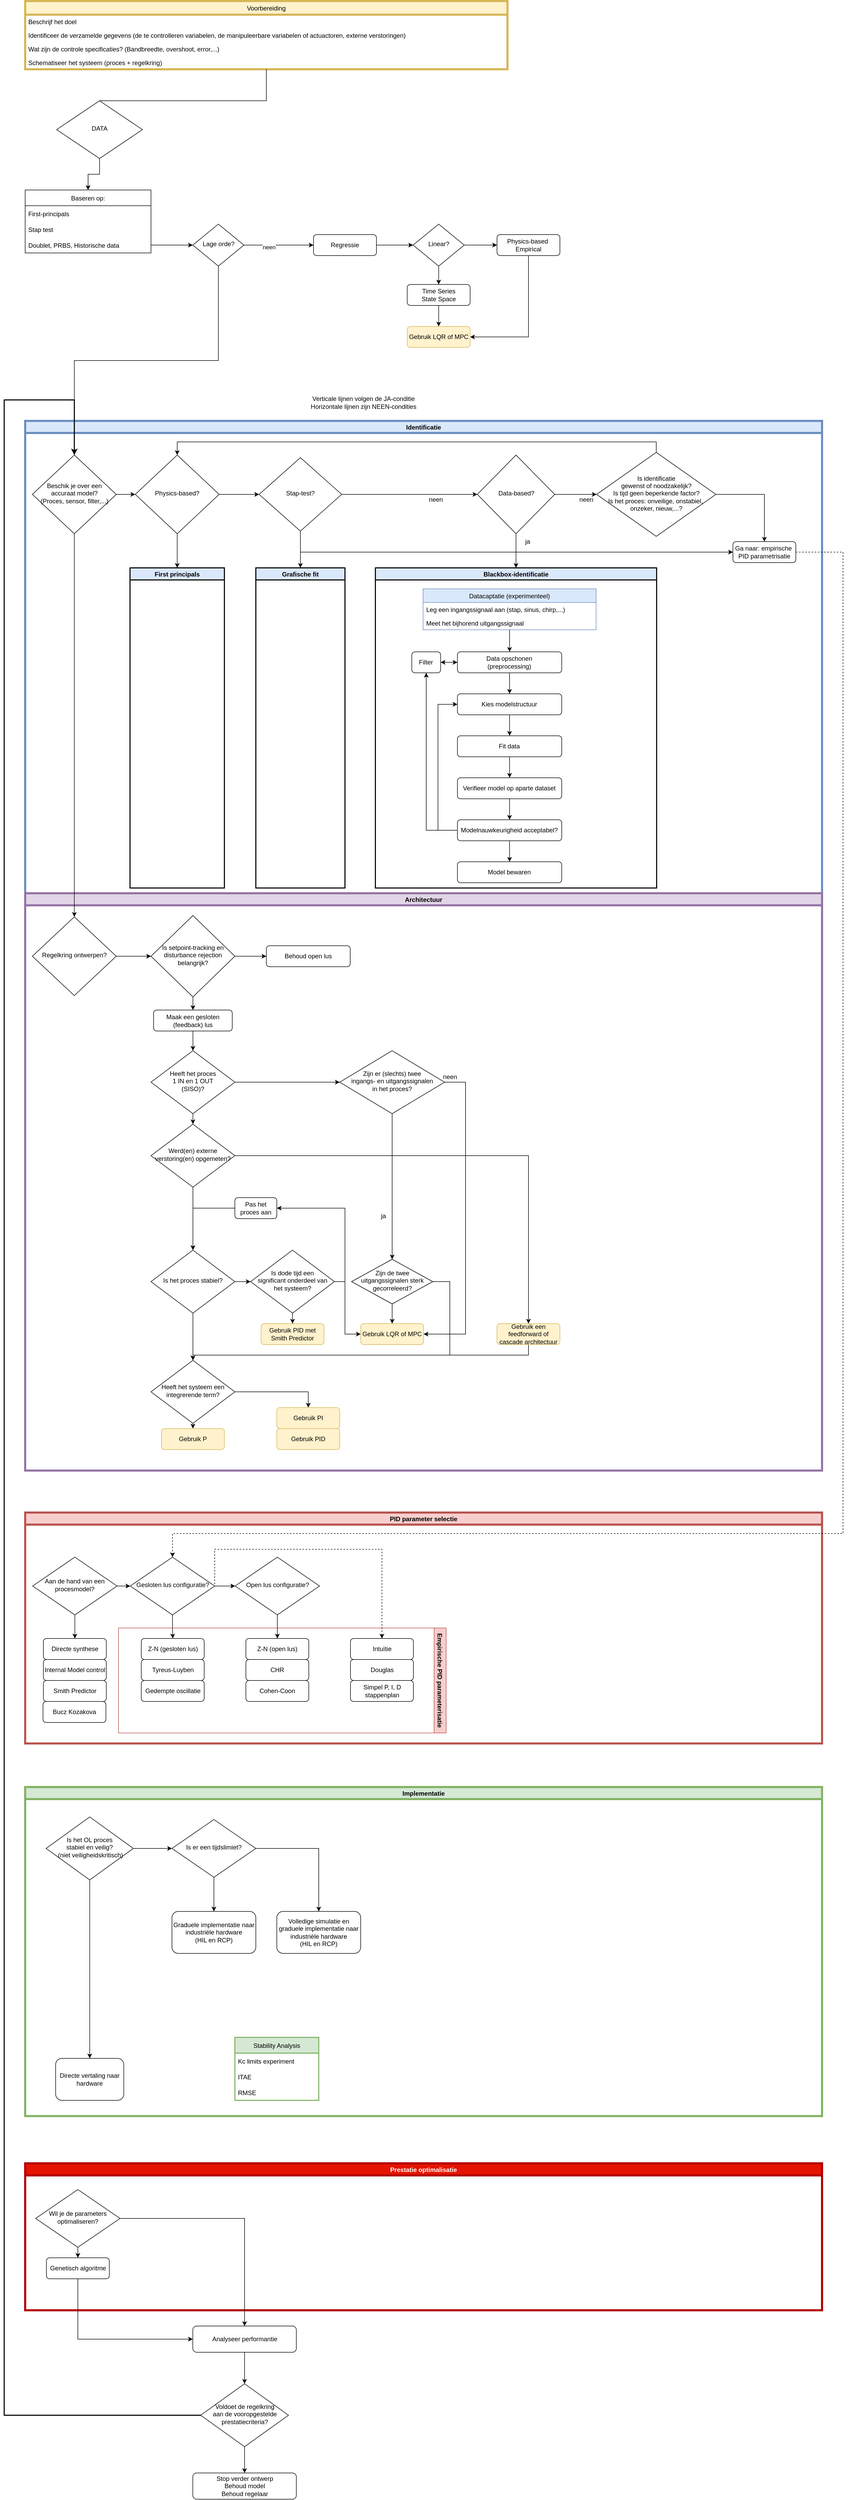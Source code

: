 <mxfile version="15.9.4" type="device"><diagram id="C5RBs43oDa-KdzZeNtuy" name="Page-1"><mxGraphModel dx="2188" dy="2341" grid="1" gridSize="10" guides="1" tooltips="1" connect="1" arrows="1" fold="1" page="1" pageScale="1" pageWidth="827" pageHeight="1169" math="0" shadow="0"><root><mxCell id="WIyWlLk6GJQsqaUBKTNV-0"/><mxCell id="WIyWlLk6GJQsqaUBKTNV-1" parent="WIyWlLk6GJQsqaUBKTNV-0"/><mxCell id="yo3MKitl2u99j28kJW2i-23" value="Identificatie" style="swimlane;sketch=0;shadow=0;fillColor=#dae8fc;strokeColor=#6c8ebf;swimlaneFillColor=none;glass=0;strokeWidth=4;startSize=23;" parent="WIyWlLk6GJQsqaUBKTNV-1" vertex="1"><mxGeometry x="80" y="320" width="1520" height="920" as="geometry"/></mxCell><mxCell id="CnQPpYF8Pi0iS9HVjsB8-258" style="edgeStyle=orthogonalEdgeStyle;rounded=0;orthogonalLoop=1;jettySize=auto;html=0;entryX=0;entryY=0.5;entryDx=0;entryDy=0;strokeColor=#000000;exitX=1;exitY=0.5;exitDx=0;exitDy=0;" parent="yo3MKitl2u99j28kJW2i-23" source="DcH6v6U6giTYFfuMwezo-30" target="CnQPpYF8Pi0iS9HVjsB8-237" edge="1"><mxGeometry relative="1" as="geometry"><mxPoint x="626.25" y="140" as="sourcePoint"/></mxGeometry></mxCell><mxCell id="CnQPpYF8Pi0iS9HVjsB8-235" value="Ga naar: empirische&amp;nbsp; PID parametrisatie" style="rounded=1;whiteSpace=wrap;html=1;fontSize=12;glass=0;strokeWidth=1;shadow=0;" parent="yo3MKitl2u99j28kJW2i-23" vertex="1"><mxGeometry x="1350" y="230" width="120" height="40" as="geometry"/></mxCell><mxCell id="DcH6v6U6giTYFfuMwezo-59" style="edgeStyle=orthogonalEdgeStyle;rounded=0;orthogonalLoop=1;jettySize=auto;html=1;exitX=1;exitY=0.5;exitDx=0;exitDy=0;entryX=0;entryY=0.5;entryDx=0;entryDy=0;" edge="1" parent="yo3MKitl2u99j28kJW2i-23" source="CnQPpYF8Pi0iS9HVjsB8-237" target="DcH6v6U6giTYFfuMwezo-58"><mxGeometry relative="1" as="geometry"/></mxCell><mxCell id="CnQPpYF8Pi0iS9HVjsB8-237" value="Data-based?" style="rhombus;whiteSpace=wrap;html=1;shadow=0;fontFamily=Helvetica;fontSize=12;align=center;strokeWidth=1;spacing=6;spacingTop=-4;" parent="yo3MKitl2u99j28kJW2i-23" vertex="1"><mxGeometry x="862.5" y="65" width="147.5" height="150" as="geometry"/></mxCell><mxCell id="CnQPpYF8Pi0iS9HVjsB8-259" style="edgeStyle=orthogonalEdgeStyle;rounded=0;orthogonalLoop=1;jettySize=auto;html=0;exitX=0.5;exitY=1;exitDx=0;exitDy=0;entryX=0.5;entryY=0;entryDx=0;entryDy=0;strokeColor=#000000;" parent="yo3MKitl2u99j28kJW2i-23" source="CnQPpYF8Pi0iS9HVjsB8-237" target="Wxh15aK3JOr01n4m2qxN-113" edge="1"><mxGeometry relative="1" as="geometry"><mxPoint x="896.25" y="240" as="targetPoint"/></mxGeometry></mxCell><mxCell id="DcH6v6U6giTYFfuMwezo-63" value="" style="edgeStyle=orthogonalEdgeStyle;rounded=0;orthogonalLoop=1;jettySize=auto;html=1;" edge="1" parent="yo3MKitl2u99j28kJW2i-23" source="CnQPpYF8Pi0iS9HVjsB8-214" target="DcH6v6U6giTYFfuMwezo-55"><mxGeometry relative="1" as="geometry"/></mxCell><mxCell id="CnQPpYF8Pi0iS9HVjsB8-214" value="Beschik je over een accuraat model? &lt;br&gt;(Proces, sensor, filter,...)" style="rhombus;whiteSpace=wrap;html=1;shadow=0;fontFamily=Helvetica;fontSize=12;align=center;strokeWidth=1;spacing=6;spacingTop=-4;" parent="yo3MKitl2u99j28kJW2i-23" vertex="1"><mxGeometry x="13.75" y="65" width="160" height="150" as="geometry"/></mxCell><mxCell id="Wxh15aK3JOr01n4m2qxN-113" value="Blackbox-identificatie" style="swimlane;strokeWidth=2;fillColor=#dae8fc;" parent="yo3MKitl2u99j28kJW2i-23" vertex="1"><mxGeometry x="668.03" y="280" width="536.44" height="610" as="geometry"/></mxCell><mxCell id="Wxh15aK3JOr01n4m2qxN-126" value="" style="edgeStyle=orthogonalEdgeStyle;rounded=0;orthogonalLoop=1;jettySize=auto;html=1;endArrow=classic;endFill=1;strokeWidth=1;" parent="Wxh15aK3JOr01n4m2qxN-113" source="Wxh15aK3JOr01n4m2qxN-115" target="Wxh15aK3JOr01n4m2qxN-116" edge="1"><mxGeometry relative="1" as="geometry"/></mxCell><mxCell id="Wxh15aK3JOr01n4m2qxN-115" value="Data opschonen&lt;br&gt;(preprocessing)" style="rounded=1;whiteSpace=wrap;html=1;strokeColor=#000000;strokeWidth=1;" parent="Wxh15aK3JOr01n4m2qxN-113" vertex="1"><mxGeometry x="156.44" y="160" width="199" height="40" as="geometry"/></mxCell><mxCell id="Wxh15aK3JOr01n4m2qxN-125" value="" style="edgeStyle=orthogonalEdgeStyle;rounded=0;orthogonalLoop=1;jettySize=auto;html=1;endArrow=classic;endFill=1;strokeWidth=1;" parent="Wxh15aK3JOr01n4m2qxN-113" source="Wxh15aK3JOr01n4m2qxN-116" target="Wxh15aK3JOr01n4m2qxN-118" edge="1"><mxGeometry relative="1" as="geometry"/></mxCell><mxCell id="Wxh15aK3JOr01n4m2qxN-116" value="Kies modelstructuur" style="rounded=1;whiteSpace=wrap;html=1;strokeColor=#000000;strokeWidth=1;" parent="Wxh15aK3JOr01n4m2qxN-113" vertex="1"><mxGeometry x="156.44" y="240" width="199" height="40" as="geometry"/></mxCell><mxCell id="Wxh15aK3JOr01n4m2qxN-124" value="" style="edgeStyle=orthogonalEdgeStyle;rounded=0;orthogonalLoop=1;jettySize=auto;html=1;endArrow=classic;endFill=1;strokeWidth=1;" parent="Wxh15aK3JOr01n4m2qxN-113" source="Wxh15aK3JOr01n4m2qxN-118" target="Wxh15aK3JOr01n4m2qxN-119" edge="1"><mxGeometry relative="1" as="geometry"/></mxCell><mxCell id="Wxh15aK3JOr01n4m2qxN-118" value="Fit data" style="rounded=1;whiteSpace=wrap;html=1;strokeColor=#000000;strokeWidth=1;" parent="Wxh15aK3JOr01n4m2qxN-113" vertex="1"><mxGeometry x="156.44" y="320" width="199" height="40" as="geometry"/></mxCell><mxCell id="Wxh15aK3JOr01n4m2qxN-123" value="" style="edgeStyle=orthogonalEdgeStyle;rounded=0;orthogonalLoop=1;jettySize=auto;html=1;endArrow=classic;endFill=1;strokeWidth=1;" parent="Wxh15aK3JOr01n4m2qxN-113" source="Wxh15aK3JOr01n4m2qxN-119" target="Wxh15aK3JOr01n4m2qxN-120" edge="1"><mxGeometry relative="1" as="geometry"/></mxCell><mxCell id="Wxh15aK3JOr01n4m2qxN-119" value="Verifieer model op aparte dataset" style="rounded=1;whiteSpace=wrap;html=1;strokeColor=#000000;strokeWidth=1;" parent="Wxh15aK3JOr01n4m2qxN-113" vertex="1"><mxGeometry x="156.44" y="400" width="199" height="40" as="geometry"/></mxCell><mxCell id="Wxh15aK3JOr01n4m2qxN-122" value="" style="edgeStyle=orthogonalEdgeStyle;rounded=0;orthogonalLoop=1;jettySize=auto;html=1;endArrow=classic;endFill=1;strokeWidth=1;" parent="Wxh15aK3JOr01n4m2qxN-113" source="Wxh15aK3JOr01n4m2qxN-120" target="Wxh15aK3JOr01n4m2qxN-121" edge="1"><mxGeometry relative="1" as="geometry"/></mxCell><mxCell id="Wxh15aK3JOr01n4m2qxN-128" style="edgeStyle=orthogonalEdgeStyle;rounded=0;orthogonalLoop=1;jettySize=auto;html=1;entryX=0;entryY=0.5;entryDx=0;entryDy=0;endArrow=classic;endFill=1;strokeWidth=1;" parent="Wxh15aK3JOr01n4m2qxN-113" source="Wxh15aK3JOr01n4m2qxN-120" target="Wxh15aK3JOr01n4m2qxN-116" edge="1"><mxGeometry relative="1" as="geometry"><Array as="points"><mxPoint x="119.44" y="500"/><mxPoint x="119.44" y="260"/></Array></mxGeometry></mxCell><mxCell id="Wxh15aK3JOr01n4m2qxN-131" style="edgeStyle=orthogonalEdgeStyle;rounded=0;orthogonalLoop=1;jettySize=auto;html=1;startArrow=none;startFill=0;endArrow=classic;endFill=1;strokeWidth=1;" parent="Wxh15aK3JOr01n4m2qxN-113" source="Wxh15aK3JOr01n4m2qxN-120" target="Wxh15aK3JOr01n4m2qxN-129" edge="1"><mxGeometry relative="1" as="geometry"/></mxCell><mxCell id="Wxh15aK3JOr01n4m2qxN-120" value="Modelnauwkeurigheid acceptabel?" style="rounded=1;whiteSpace=wrap;html=1;strokeColor=#000000;strokeWidth=1;" parent="Wxh15aK3JOr01n4m2qxN-113" vertex="1"><mxGeometry x="156.44" y="480" width="199" height="40" as="geometry"/></mxCell><mxCell id="Wxh15aK3JOr01n4m2qxN-121" value="Model bewaren" style="rounded=1;whiteSpace=wrap;html=1;strokeColor=#000000;strokeWidth=1;" parent="Wxh15aK3JOr01n4m2qxN-113" vertex="1"><mxGeometry x="156.44" y="560" width="199" height="40" as="geometry"/></mxCell><mxCell id="Wxh15aK3JOr01n4m2qxN-130" value="" style="edgeStyle=orthogonalEdgeStyle;rounded=0;orthogonalLoop=1;jettySize=auto;html=1;endArrow=classic;endFill=1;strokeWidth=1;startArrow=classic;startFill=1;" parent="Wxh15aK3JOr01n4m2qxN-113" source="Wxh15aK3JOr01n4m2qxN-129" target="Wxh15aK3JOr01n4m2qxN-115" edge="1"><mxGeometry relative="1" as="geometry"/></mxCell><mxCell id="Wxh15aK3JOr01n4m2qxN-129" value="Filter" style="rounded=1;whiteSpace=wrap;html=1;strokeColor=#000000;strokeWidth=1;" parent="Wxh15aK3JOr01n4m2qxN-113" vertex="1"><mxGeometry x="69.44" y="160" width="55" height="40" as="geometry"/></mxCell><mxCell id="hJyxi_rm5Xrw7frOsB-j-6" value="" style="edgeStyle=orthogonalEdgeStyle;rounded=0;orthogonalLoop=1;jettySize=auto;html=1;" parent="Wxh15aK3JOr01n4m2qxN-113" source="hJyxi_rm5Xrw7frOsB-j-2" target="Wxh15aK3JOr01n4m2qxN-115" edge="1"><mxGeometry relative="1" as="geometry"/></mxCell><mxCell id="hJyxi_rm5Xrw7frOsB-j-2" value="Datacaptatie (experimenteel)" style="swimlane;fontStyle=0;childLayout=stackLayout;horizontal=1;startSize=26;horizontalStack=0;resizeParent=1;resizeParentMax=0;resizeLast=0;collapsible=1;marginBottom=0;fillColor=#dae8fc;strokeColor=#6c8ebf;" parent="Wxh15aK3JOr01n4m2qxN-113" vertex="1"><mxGeometry x="90.94" y="40" width="330" height="78" as="geometry"/></mxCell><mxCell id="hJyxi_rm5Xrw7frOsB-j-3" value="Leg een ingangssignaal aan (stap, sinus, chirp,...)" style="text;strokeColor=none;fillColor=none;align=left;verticalAlign=top;spacingLeft=4;spacingRight=4;overflow=hidden;rotatable=0;points=[[0,0.5],[1,0.5]];portConstraint=eastwest;" parent="hJyxi_rm5Xrw7frOsB-j-2" vertex="1"><mxGeometry y="26" width="330" height="26" as="geometry"/></mxCell><mxCell id="hJyxi_rm5Xrw7frOsB-j-4" value="Meet het bijhorend uitgangssignaal" style="text;strokeColor=none;fillColor=none;align=left;verticalAlign=top;spacingLeft=4;spacingRight=4;overflow=hidden;rotatable=0;points=[[0,0.5],[1,0.5]];portConstraint=eastwest;" parent="hJyxi_rm5Xrw7frOsB-j-2" vertex="1"><mxGeometry y="52" width="330" height="26" as="geometry"/></mxCell><mxCell id="yp9rzjzG0g0sXcClNm8j-30" value="" style="shape=image;html=1;verticalAlign=top;verticalLabelPosition=bottom;labelBackgroundColor=#ffffff;imageAspect=0;aspect=fixed;image=https://cdn1.iconfinder.com/data/icons/ui-navigation-1/152/alert-128.png;fontColor=#FF0000;" parent="yo3MKitl2u99j28kJW2i-23" vertex="1"><mxGeometry x="972.5" y="180" width="28" height="28" as="geometry"/></mxCell><mxCell id="hJyxi_rm5Xrw7frOsB-j-9" value="neen" style="text;html=1;align=center;verticalAlign=middle;resizable=0;points=[];autosize=1;strokeColor=none;" parent="yo3MKitl2u99j28kJW2i-23" vertex="1"><mxGeometry x="1050" y="140" width="40" height="20" as="geometry"/></mxCell><mxCell id="hJyxi_rm5Xrw7frOsB-j-10" value="ja" style="text;html=1;align=center;verticalAlign=middle;resizable=0;points=[];autosize=1;strokeColor=none;" parent="yo3MKitl2u99j28kJW2i-23" vertex="1"><mxGeometry x="942.5" y="220" width="30" height="20" as="geometry"/></mxCell><mxCell id="DcH6v6U6giTYFfuMwezo-51" style="edgeStyle=orthogonalEdgeStyle;rounded=0;orthogonalLoop=1;jettySize=auto;html=1;exitX=0.5;exitY=1;exitDx=0;exitDy=0;entryX=0.5;entryY=0;entryDx=0;entryDy=0;" edge="1" parent="yo3MKitl2u99j28kJW2i-23" source="DcH6v6U6giTYFfuMwezo-30" target="DcH6v6U6giTYFfuMwezo-31"><mxGeometry relative="1" as="geometry"/></mxCell><mxCell id="DcH6v6U6giTYFfuMwezo-61" style="edgeStyle=orthogonalEdgeStyle;rounded=0;orthogonalLoop=1;jettySize=auto;html=1;exitX=0.5;exitY=1;exitDx=0;exitDy=0;entryX=0;entryY=0.5;entryDx=0;entryDy=0;" edge="1" parent="yo3MKitl2u99j28kJW2i-23" source="DcH6v6U6giTYFfuMwezo-30" target="CnQPpYF8Pi0iS9HVjsB8-235"><mxGeometry relative="1" as="geometry"/></mxCell><mxCell id="DcH6v6U6giTYFfuMwezo-30" value="Stap-test?" style="rhombus;whiteSpace=wrap;html=1;shadow=0;fontFamily=Helvetica;fontSize=12;align=center;strokeWidth=1;spacing=6;spacingTop=-4;" vertex="1" parent="yo3MKitl2u99j28kJW2i-23"><mxGeometry x="446.25" y="70" width="157.5" height="140" as="geometry"/></mxCell><mxCell id="DcH6v6U6giTYFfuMwezo-31" value="Grafische fit" style="swimlane;strokeWidth=2;fillColor=#dae8fc;" vertex="1" parent="yo3MKitl2u99j28kJW2i-23"><mxGeometry x="440" y="280" width="170" height="610" as="geometry"/></mxCell><mxCell id="DcH6v6U6giTYFfuMwezo-64" value="" style="edgeStyle=orthogonalEdgeStyle;rounded=0;orthogonalLoop=1;jettySize=auto;html=1;" edge="1" parent="yo3MKitl2u99j28kJW2i-23" source="DcH6v6U6giTYFfuMwezo-55" target="DcH6v6U6giTYFfuMwezo-30"><mxGeometry relative="1" as="geometry"/></mxCell><mxCell id="DcH6v6U6giTYFfuMwezo-65" style="edgeStyle=orthogonalEdgeStyle;rounded=0;orthogonalLoop=1;jettySize=auto;html=1;exitX=0.5;exitY=1;exitDx=0;exitDy=0;entryX=0.5;entryY=0;entryDx=0;entryDy=0;" edge="1" parent="yo3MKitl2u99j28kJW2i-23" source="DcH6v6U6giTYFfuMwezo-55" target="DcH6v6U6giTYFfuMwezo-56"><mxGeometry relative="1" as="geometry"/></mxCell><mxCell id="DcH6v6U6giTYFfuMwezo-55" value="Physics-based?" style="rhombus;whiteSpace=wrap;html=1;shadow=0;fontFamily=Helvetica;fontSize=12;align=center;strokeWidth=1;spacing=6;spacingTop=-4;" vertex="1" parent="yo3MKitl2u99j28kJW2i-23"><mxGeometry x="210" y="65" width="160" height="150" as="geometry"/></mxCell><mxCell id="DcH6v6U6giTYFfuMwezo-56" value="First principals" style="swimlane;strokeWidth=2;fillColor=#dae8fc;" vertex="1" parent="yo3MKitl2u99j28kJW2i-23"><mxGeometry x="200" y="280" width="180" height="610" as="geometry"/></mxCell><mxCell id="DcH6v6U6giTYFfuMwezo-60" style="edgeStyle=orthogonalEdgeStyle;rounded=0;orthogonalLoop=1;jettySize=auto;html=1;exitX=1;exitY=0.5;exitDx=0;exitDy=0;entryX=0.5;entryY=0;entryDx=0;entryDy=0;" edge="1" parent="yo3MKitl2u99j28kJW2i-23" source="DcH6v6U6giTYFfuMwezo-58" target="CnQPpYF8Pi0iS9HVjsB8-235"><mxGeometry relative="1" as="geometry"/></mxCell><mxCell id="DcH6v6U6giTYFfuMwezo-62" style="edgeStyle=orthogonalEdgeStyle;rounded=0;orthogonalLoop=1;jettySize=auto;html=1;exitX=0.5;exitY=0;exitDx=0;exitDy=0;entryX=0.5;entryY=0;entryDx=0;entryDy=0;" edge="1" parent="yo3MKitl2u99j28kJW2i-23" source="DcH6v6U6giTYFfuMwezo-58" target="DcH6v6U6giTYFfuMwezo-55"><mxGeometry relative="1" as="geometry"/></mxCell><mxCell id="DcH6v6U6giTYFfuMwezo-58" value="Is identificatie &lt;br&gt;gewenst of noodzakelijk?&lt;br&gt;Is tijd geen beperkende factor?&lt;br&gt;Is het proces: onveilige, onstabiel,&amp;nbsp; onzeker, nieuw,...?" style="rhombus;whiteSpace=wrap;html=1;shadow=0;fontFamily=Helvetica;fontSize=12;align=center;strokeWidth=1;spacing=6;spacingTop=-4;" vertex="1" parent="yo3MKitl2u99j28kJW2i-23"><mxGeometry x="1090" y="60" width="227.5" height="160" as="geometry"/></mxCell><mxCell id="Wxh15aK3JOr01n4m2qxN-0" value="PID parameter selectie" style="swimlane;fillColor=#f8cecc;strokeColor=#b85450;strokeWidth=4;" parent="WIyWlLk6GJQsqaUBKTNV-1" vertex="1"><mxGeometry x="80" y="2400" width="1520" height="440" as="geometry"/></mxCell><mxCell id="CnQPpYF8Pi0iS9HVjsB8-295" value="Directe synthese" style="rounded=1;whiteSpace=wrap;html=1;fontSize=12;glass=0;strokeWidth=1;shadow=0;" parent="Wxh15aK3JOr01n4m2qxN-0" vertex="1"><mxGeometry x="34.76" y="240" width="120" height="40" as="geometry"/></mxCell><mxCell id="CnQPpYF8Pi0iS9HVjsB8-296" value="Internal Model control" style="rounded=1;whiteSpace=wrap;html=1;fontSize=12;glass=0;strokeWidth=1;shadow=0;" parent="Wxh15aK3JOr01n4m2qxN-0" vertex="1"><mxGeometry x="34.76" y="280" width="120" height="40" as="geometry"/></mxCell><mxCell id="yp9rzjzG0g0sXcClNm8j-13" style="edgeStyle=orthogonalEdgeStyle;rounded=0;orthogonalLoop=1;jettySize=auto;html=1;exitX=0.5;exitY=1;exitDx=0;exitDy=0;entryX=0.5;entryY=0;entryDx=0;entryDy=0;" parent="Wxh15aK3JOr01n4m2qxN-0" source="Wxh15aK3JOr01n4m2qxN-169" target="yp9rzjzG0g0sXcClNm8j-5" edge="1"><mxGeometry relative="1" as="geometry"/></mxCell><mxCell id="yp9rzjzG0g0sXcClNm8j-16" style="edgeStyle=orthogonalEdgeStyle;rounded=0;orthogonalLoop=1;jettySize=auto;html=1;exitX=1;exitY=0.5;exitDx=0;exitDy=0;entryX=0;entryY=0.5;entryDx=0;entryDy=0;" parent="Wxh15aK3JOr01n4m2qxN-0" source="Wxh15aK3JOr01n4m2qxN-169" target="yp9rzjzG0g0sXcClNm8j-11" edge="1"><mxGeometry relative="1" as="geometry"/></mxCell><mxCell id="Wxh15aK3JOr01n4m2qxN-169" value="Gesloten lus configuratie?" style="rhombus;whiteSpace=wrap;html=1;shadow=0;fontFamily=Helvetica;fontSize=12;align=center;strokeWidth=1;spacing=6;spacingTop=-4;" parent="Wxh15aK3JOr01n4m2qxN-0" vertex="1"><mxGeometry x="200.5" y="85" width="161" height="110" as="geometry"/></mxCell><mxCell id="hJyxi_rm5Xrw7frOsB-j-12" value="Empirische PID parameterisatie" style="swimlane;horizontal=0;rotation=-180;fillColor=#f8cecc;strokeColor=#b85450;" parent="Wxh15aK3JOr01n4m2qxN-0" vertex="1"><mxGeometry x="178" y="220" width="625" height="200" as="geometry"><mxRectangle x="681" y="200.0" width="30" height="200" as="alternateBounds"/></mxGeometry></mxCell><mxCell id="yp9rzjzG0g0sXcClNm8j-5" value="Z-N (gesloten lus)" style="rounded=1;whiteSpace=wrap;html=1;fontSize=12;glass=0;strokeWidth=1;shadow=0;" parent="hJyxi_rm5Xrw7frOsB-j-12" vertex="1"><mxGeometry x="43.5" y="20" width="120" height="40" as="geometry"/></mxCell><mxCell id="yp9rzjzG0g0sXcClNm8j-6" value="Z-N (open lus)" style="rounded=1;whiteSpace=wrap;html=1;fontSize=12;glass=0;strokeWidth=1;shadow=0;" parent="hJyxi_rm5Xrw7frOsB-j-12" vertex="1"><mxGeometry x="243" y="20" width="120" height="40" as="geometry"/></mxCell><mxCell id="yp9rzjzG0g0sXcClNm8j-8" value="Tyreus-Luyben" style="rounded=1;whiteSpace=wrap;html=1;fontSize=12;glass=0;strokeWidth=1;shadow=0;" parent="hJyxi_rm5Xrw7frOsB-j-12" vertex="1"><mxGeometry x="43.5" y="60" width="120" height="40" as="geometry"/></mxCell><mxCell id="yp9rzjzG0g0sXcClNm8j-7" value="Gedempte oscillatie" style="rounded=1;whiteSpace=wrap;html=1;fontSize=12;glass=0;strokeWidth=1;shadow=0;" parent="hJyxi_rm5Xrw7frOsB-j-12" vertex="1"><mxGeometry x="43.5" y="100" width="120" height="40" as="geometry"/></mxCell><mxCell id="CnQPpYF8Pi0iS9HVjsB8-264" value="CHR" style="rounded=1;whiteSpace=wrap;html=1;fontSize=12;glass=0;strokeWidth=1;shadow=0;" parent="hJyxi_rm5Xrw7frOsB-j-12" vertex="1"><mxGeometry x="243" y="60" width="120" height="40" as="geometry"/></mxCell><mxCell id="CnQPpYF8Pi0iS9HVjsB8-265" value="Cohen-Coon" style="rounded=1;whiteSpace=wrap;html=1;fontSize=12;glass=0;strokeWidth=1;shadow=0;" parent="hJyxi_rm5Xrw7frOsB-j-12" vertex="1"><mxGeometry x="243" y="100.0" width="120" height="40" as="geometry"/></mxCell><mxCell id="CnQPpYF8Pi0iS9HVjsB8-291" value="Intuïtie" style="rounded=1;whiteSpace=wrap;html=1;fontSize=12;glass=0;strokeWidth=1;shadow=0;" parent="hJyxi_rm5Xrw7frOsB-j-12" vertex="1"><mxGeometry x="442.5" y="20" width="120" height="40" as="geometry"/></mxCell><mxCell id="yo3MKitl2u99j28kJW2i-14" value="Douglas" style="rounded=1;whiteSpace=wrap;html=1;fontSize=12;glass=0;strokeWidth=1;shadow=0;" parent="hJyxi_rm5Xrw7frOsB-j-12" vertex="1"><mxGeometry x="442.5" y="60" width="120" height="40" as="geometry"/></mxCell><mxCell id="CnQPpYF8Pi0iS9HVjsB8-294" value="Simpel P, I, D stappenplan" style="rounded=1;whiteSpace=wrap;html=1;fontSize=12;glass=0;strokeWidth=1;shadow=0;" parent="hJyxi_rm5Xrw7frOsB-j-12" vertex="1"><mxGeometry x="442.5" y="100" width="120" height="40" as="geometry"/></mxCell><mxCell id="yp9rzjzG0g0sXcClNm8j-4" value="Smith Predictor" style="rounded=1;whiteSpace=wrap;html=1;fontSize=12;glass=0;strokeWidth=1;shadow=0;" parent="Wxh15aK3JOr01n4m2qxN-0" vertex="1"><mxGeometry x="34.76" y="320" width="120" height="40" as="geometry"/></mxCell><mxCell id="yp9rzjzG0g0sXcClNm8j-10" style="edgeStyle=orthogonalEdgeStyle;rounded=0;orthogonalLoop=1;jettySize=auto;html=1;exitX=1;exitY=0.5;exitDx=0;exitDy=0;entryX=0;entryY=0.5;entryDx=0;entryDy=0;" parent="Wxh15aK3JOr01n4m2qxN-0" source="yp9rzjzG0g0sXcClNm8j-9" target="Wxh15aK3JOr01n4m2qxN-169" edge="1"><mxGeometry relative="1" as="geometry"/></mxCell><mxCell id="yp9rzjzG0g0sXcClNm8j-12" style="edgeStyle=orthogonalEdgeStyle;rounded=0;orthogonalLoop=1;jettySize=auto;html=1;exitX=0.5;exitY=1;exitDx=0;exitDy=0;entryX=0.5;entryY=0;entryDx=0;entryDy=0;" parent="Wxh15aK3JOr01n4m2qxN-0" source="yp9rzjzG0g0sXcClNm8j-9" target="CnQPpYF8Pi0iS9HVjsB8-295" edge="1"><mxGeometry relative="1" as="geometry"/></mxCell><mxCell id="yp9rzjzG0g0sXcClNm8j-9" value="Aan de hand van een procesmodel?" style="rhombus;whiteSpace=wrap;html=1;shadow=0;fontFamily=Helvetica;fontSize=12;align=center;strokeWidth=1;spacing=6;spacingTop=-4;" parent="Wxh15aK3JOr01n4m2qxN-0" vertex="1"><mxGeometry x="14.26" y="85" width="161" height="110" as="geometry"/></mxCell><mxCell id="yp9rzjzG0g0sXcClNm8j-14" style="edgeStyle=orthogonalEdgeStyle;rounded=0;orthogonalLoop=1;jettySize=auto;html=1;exitX=0.5;exitY=1;exitDx=0;exitDy=0;entryX=0.5;entryY=0;entryDx=0;entryDy=0;" parent="Wxh15aK3JOr01n4m2qxN-0" source="yp9rzjzG0g0sXcClNm8j-11" target="yp9rzjzG0g0sXcClNm8j-6" edge="1"><mxGeometry relative="1" as="geometry"/></mxCell><mxCell id="yp9rzjzG0g0sXcClNm8j-11" value="Open lus configuratie?" style="rhombus;whiteSpace=wrap;html=1;shadow=0;fontFamily=Helvetica;fontSize=12;align=center;strokeWidth=1;spacing=6;spacingTop=-4;" parent="Wxh15aK3JOr01n4m2qxN-0" vertex="1"><mxGeometry x="400.5" y="85" width="161" height="110" as="geometry"/></mxCell><mxCell id="yp9rzjzG0g0sXcClNm8j-31" value="" style="shape=image;html=1;verticalAlign=top;verticalLabelPosition=bottom;labelBackgroundColor=#ffffff;imageAspect=0;aspect=fixed;image=https://cdn1.iconfinder.com/data/icons/ui-navigation-1/152/alert-128.png;fontColor=#FF0000;" parent="Wxh15aK3JOr01n4m2qxN-0" vertex="1"><mxGeometry x="500.5" y="160" width="28" height="28" as="geometry"/></mxCell><mxCell id="h-kokb5QJ5LuhqsWlq9i-1" value="Bucz Kozakova" style="rounded=1;whiteSpace=wrap;html=1;fontSize=12;glass=0;strokeWidth=1;shadow=0;" parent="Wxh15aK3JOr01n4m2qxN-0" vertex="1"><mxGeometry x="34" y="360" width="120" height="40" as="geometry"/></mxCell><mxCell id="yp9rzjzG0g0sXcClNm8j-39" style="edgeStyle=orthogonalEdgeStyle;rounded=0;orthogonalLoop=1;jettySize=auto;html=1;exitX=0.5;exitY=0;exitDx=0;exitDy=0;fontColor=#FF0000;startArrow=classic;startFill=1;endArrow=none;endFill=0;dashed=1;entryX=1;entryY=0.5;entryDx=0;entryDy=0;" parent="Wxh15aK3JOr01n4m2qxN-0" source="CnQPpYF8Pi0iS9HVjsB8-291" target="Wxh15aK3JOr01n4m2qxN-169" edge="1"><mxGeometry relative="1" as="geometry"><mxPoint x="670" y="40" as="targetPoint"/><Array as="points"><mxPoint x="680" y="70"/><mxPoint x="362" y="70"/></Array></mxGeometry></mxCell><mxCell id="Wxh15aK3JOr01n4m2qxN-21" value="Voorbereiding" style="swimlane;fontStyle=0;childLayout=stackLayout;horizontal=1;startSize=26;horizontalStack=0;resizeParent=1;resizeParentMax=0;resizeLast=0;collapsible=1;marginBottom=0;strokeWidth=4;fillColor=#fff2cc;strokeColor=#d6b656;align=center;" parent="WIyWlLk6GJQsqaUBKTNV-1" vertex="1"><mxGeometry x="80" y="-480" width="920" height="130" as="geometry"/></mxCell><mxCell id="Wxh15aK3JOr01n4m2qxN-22" value="Beschrijf het doel" style="text;strokeColor=none;fillColor=none;align=left;verticalAlign=top;spacingLeft=4;spacingRight=4;overflow=hidden;rotatable=0;points=[[0,0.5],[1,0.5]];portConstraint=eastwest;" parent="Wxh15aK3JOr01n4m2qxN-21" vertex="1"><mxGeometry y="26" width="920" height="26" as="geometry"/></mxCell><mxCell id="Wxh15aK3JOr01n4m2qxN-23" value="Identificeer de verzamelde gegevens (de te controlleren variabelen, de manipuleerbare variabelen of actuactoren, externe verstoringen)" style="text;strokeColor=none;fillColor=none;align=left;verticalAlign=top;spacingLeft=4;spacingRight=4;overflow=hidden;rotatable=0;points=[[0,0.5],[1,0.5]];portConstraint=eastwest;" parent="Wxh15aK3JOr01n4m2qxN-21" vertex="1"><mxGeometry y="52" width="920" height="26" as="geometry"/></mxCell><mxCell id="Wxh15aK3JOr01n4m2qxN-24" value="Wat zijn de controle specificaties? (Bandbreedte, overshoot, error,...)" style="text;strokeColor=none;fillColor=none;align=left;verticalAlign=top;spacingLeft=4;spacingRight=4;overflow=hidden;rotatable=0;points=[[0,0.5],[1,0.5]];portConstraint=eastwest;" parent="Wxh15aK3JOr01n4m2qxN-21" vertex="1"><mxGeometry y="78" width="920" height="26" as="geometry"/></mxCell><mxCell id="DcH6v6U6giTYFfuMwezo-0" value="Schematiseer het systeem (proces + regelkring)" style="text;strokeColor=none;fillColor=none;align=left;verticalAlign=top;spacingLeft=4;spacingRight=4;overflow=hidden;rotatable=0;points=[[0,0.5],[1,0.5]];portConstraint=eastwest;" vertex="1" parent="Wxh15aK3JOr01n4m2qxN-21"><mxGeometry y="104" width="920" height="26" as="geometry"/></mxCell><mxCell id="Wxh15aK3JOr01n4m2qxN-32" value="Verticale lijnen volgen de JA-conditie&lt;br&gt;Horizontale lijnen zijn NEEN-condities" style="text;html=1;align=center;verticalAlign=middle;resizable=0;points=[];autosize=1;strokeColor=none;" parent="WIyWlLk6GJQsqaUBKTNV-1" vertex="1"><mxGeometry x="615" y="270" width="220" height="30" as="geometry"/></mxCell><mxCell id="Wxh15aK3JOr01n4m2qxN-87" value="Architectuur" style="swimlane;sketch=0;shadow=0;fillColor=#e1d5e7;strokeColor=#9673a6;swimlaneFillColor=none;glass=0;strokeWidth=4;startSize=23;" parent="WIyWlLk6GJQsqaUBKTNV-1" vertex="1"><mxGeometry x="80" y="1220" width="1520" height="1100" as="geometry"/></mxCell><mxCell id="Wxh15aK3JOr01n4m2qxN-88" style="edgeStyle=orthogonalEdgeStyle;rounded=0;orthogonalLoop=1;jettySize=auto;html=0;exitX=1;exitY=0.5;exitDx=0;exitDy=0;entryX=0;entryY=0.5;entryDx=0;entryDy=0;strokeColor=#000000;" parent="Wxh15aK3JOr01n4m2qxN-87" source="Wxh15aK3JOr01n4m2qxN-96" target="Wxh15aK3JOr01n4m2qxN-137" edge="1"><mxGeometry relative="1" as="geometry"><mxPoint x="176.25" y="157.5" as="sourcePoint"/><mxPoint x="242.5" y="117.5" as="targetPoint"/></mxGeometry></mxCell><mxCell id="Wxh15aK3JOr01n4m2qxN-96" value="Regelkring ontwerpen?" style="rhombus;whiteSpace=wrap;html=1;shadow=0;fontFamily=Helvetica;fontSize=12;align=center;strokeWidth=1;spacing=6;spacingTop=-4;" parent="Wxh15aK3JOr01n4m2qxN-87" vertex="1"><mxGeometry x="13.75" y="45" width="160" height="150" as="geometry"/></mxCell><mxCell id="Wxh15aK3JOr01n4m2qxN-141" style="edgeStyle=orthogonalEdgeStyle;rounded=0;orthogonalLoop=1;jettySize=auto;html=1;startArrow=none;startFill=0;endArrow=classic;endFill=1;strokeWidth=1;" parent="Wxh15aK3JOr01n4m2qxN-87" source="Wxh15aK3JOr01n4m2qxN-137" target="Wxh15aK3JOr01n4m2qxN-140" edge="1"><mxGeometry relative="1" as="geometry"/></mxCell><mxCell id="Wxh15aK3JOr01n4m2qxN-142" style="edgeStyle=orthogonalEdgeStyle;rounded=0;orthogonalLoop=1;jettySize=auto;html=1;entryX=0.5;entryY=0;entryDx=0;entryDy=0;startArrow=none;startFill=0;endArrow=classic;endFill=1;strokeWidth=1;" parent="Wxh15aK3JOr01n4m2qxN-87" source="Wxh15aK3JOr01n4m2qxN-137" target="Wxh15aK3JOr01n4m2qxN-139" edge="1"><mxGeometry relative="1" as="geometry"/></mxCell><mxCell id="Wxh15aK3JOr01n4m2qxN-137" value="Is setpoint-tracking en disturbance rejection belangrijk?" style="rhombus;whiteSpace=wrap;html=1;shadow=0;fontFamily=Helvetica;fontSize=12;align=center;strokeWidth=1;spacing=6;spacingTop=-4;" parent="Wxh15aK3JOr01n4m2qxN-87" vertex="1"><mxGeometry x="240" y="42.5" width="160" height="155" as="geometry"/></mxCell><mxCell id="DcH6v6U6giTYFfuMwezo-93" style="edgeStyle=orthogonalEdgeStyle;rounded=0;orthogonalLoop=1;jettySize=auto;html=1;exitX=0.5;exitY=1;exitDx=0;exitDy=0;entryX=0.5;entryY=0;entryDx=0;entryDy=0;" edge="1" parent="Wxh15aK3JOr01n4m2qxN-87" source="Wxh15aK3JOr01n4m2qxN-139"><mxGeometry relative="1" as="geometry"><mxPoint x="320" y="300" as="targetPoint"/></mxGeometry></mxCell><mxCell id="Wxh15aK3JOr01n4m2qxN-139" value="Maak een gesloten (feedback) lus" style="rounded=1;whiteSpace=wrap;html=1;fontSize=12;glass=0;strokeWidth=1;shadow=0;" parent="Wxh15aK3JOr01n4m2qxN-87" vertex="1"><mxGeometry x="245" y="222.5" width="150" height="40" as="geometry"/></mxCell><mxCell id="Wxh15aK3JOr01n4m2qxN-140" value="Behoud open lus" style="rounded=1;whiteSpace=wrap;html=1;fontSize=12;glass=0;strokeWidth=1;shadow=0;" parent="Wxh15aK3JOr01n4m2qxN-87" vertex="1"><mxGeometry x="460" y="100" width="160" height="40" as="geometry"/></mxCell><mxCell id="DcH6v6U6giTYFfuMwezo-133" style="edgeStyle=orthogonalEdgeStyle;rounded=0;orthogonalLoop=1;jettySize=auto;html=1;exitX=0.5;exitY=1;exitDx=0;exitDy=0;entryX=0.5;entryY=0;entryDx=0;entryDy=0;" edge="1" parent="Wxh15aK3JOr01n4m2qxN-87" source="DcH6v6U6giTYFfuMwezo-68" target="DcH6v6U6giTYFfuMwezo-132"><mxGeometry relative="1" as="geometry"/></mxCell><mxCell id="DcH6v6U6giTYFfuMwezo-68" value="Heeft het proces &lt;br&gt;1 IN&amp;nbsp;en 1 OUT &lt;br&gt;(SISO)?" style="rhombus;whiteSpace=wrap;html=1;shadow=0;fontFamily=Helvetica;fontSize=12;align=center;strokeWidth=1;spacing=6;spacingTop=-4;" vertex="1" parent="Wxh15aK3JOr01n4m2qxN-87"><mxGeometry x="240" y="300" width="160" height="120" as="geometry"/></mxCell><mxCell id="DcH6v6U6giTYFfuMwezo-69" value="Zijn er (slechts) twee &lt;br&gt;ingangs- en uitgangssignalen &lt;br&gt;in het proces?" style="rhombus;whiteSpace=wrap;html=1;shadow=0;fontFamily=Helvetica;fontSize=12;align=center;strokeWidth=1;spacing=6;spacingTop=-4;" vertex="1" parent="Wxh15aK3JOr01n4m2qxN-87"><mxGeometry x="600" y="300" width="200" height="120" as="geometry"/></mxCell><mxCell id="DcH6v6U6giTYFfuMwezo-70" value="" style="edgeStyle=orthogonalEdgeStyle;rounded=0;orthogonalLoop=1;jettySize=auto;html=0;entryX=0;entryY=0.5;entryDx=0;entryDy=0;" edge="1" parent="Wxh15aK3JOr01n4m2qxN-87" source="DcH6v6U6giTYFfuMwezo-68" target="DcH6v6U6giTYFfuMwezo-69"><mxGeometry relative="1" as="geometry"><mxPoint x="170.51" y="-1270" as="targetPoint"/></mxGeometry></mxCell><mxCell id="DcH6v6U6giTYFfuMwezo-72" value="Zijn de twee &lt;br&gt;uitgangssignalen sterk gecorreleerd?" style="rhombus;whiteSpace=wrap;html=1;shadow=0;fontFamily=Helvetica;fontSize=12;align=center;strokeWidth=1;spacing=6;spacingTop=-4;" vertex="1" parent="Wxh15aK3JOr01n4m2qxN-87"><mxGeometry x="622.5" y="697.5" width="155" height="85" as="geometry"/></mxCell><mxCell id="DcH6v6U6giTYFfuMwezo-73" value="" style="edgeStyle=orthogonalEdgeStyle;rounded=0;orthogonalLoop=1;jettySize=auto;html=0;" edge="1" parent="Wxh15aK3JOr01n4m2qxN-87" source="DcH6v6U6giTYFfuMwezo-69" target="DcH6v6U6giTYFfuMwezo-72"><mxGeometry relative="1" as="geometry"/></mxCell><mxCell id="DcH6v6U6giTYFfuMwezo-74" value="Gebruik PID" style="rounded=1;whiteSpace=wrap;html=1;fontSize=12;glass=0;strokeWidth=1;shadow=0;fillColor=#fff2cc;strokeColor=#d6b656;" vertex="1" parent="Wxh15aK3JOr01n4m2qxN-87"><mxGeometry x="480" y="1020" width="120" height="40" as="geometry"/></mxCell><mxCell id="DcH6v6U6giTYFfuMwezo-71" style="edgeStyle=orthogonalEdgeStyle;rounded=0;orthogonalLoop=1;jettySize=auto;html=1;exitX=1;exitY=0.5;exitDx=0;exitDy=0;entryX=0.5;entryY=0;entryDx=0;entryDy=0;startArrow=none;startFill=0;endArrow=classic;endFill=1;strokeWidth=1;" edge="1" parent="Wxh15aK3JOr01n4m2qxN-87" source="DcH6v6U6giTYFfuMwezo-72" target="DcH6v6U6giTYFfuMwezo-97"><mxGeometry relative="1" as="geometry"><Array as="points"><mxPoint x="810" y="740"/><mxPoint x="810" y="880"/><mxPoint x="320" y="880"/></Array></mxGeometry></mxCell><mxCell id="DcH6v6U6giTYFfuMwezo-75" value="ja" style="text;html=1;align=center;verticalAlign=middle;resizable=0;points=[];autosize=1;strokeColor=none;" vertex="1" parent="Wxh15aK3JOr01n4m2qxN-87"><mxGeometry x="667.5" y="605" width="30" height="20" as="geometry"/></mxCell><mxCell id="DcH6v6U6giTYFfuMwezo-76" value="Gebruik LQR of MPC" style="rounded=1;whiteSpace=wrap;html=1;fontSize=12;glass=0;strokeWidth=1;shadow=0;fillColor=#fff2cc;strokeColor=#d6b656;" vertex="1" parent="Wxh15aK3JOr01n4m2qxN-87"><mxGeometry x="640" y="820" width="120" height="40" as="geometry"/></mxCell><mxCell id="DcH6v6U6giTYFfuMwezo-77" value="" style="edgeStyle=orthogonalEdgeStyle;rounded=0;orthogonalLoop=1;jettySize=auto;html=0;" edge="1" parent="Wxh15aK3JOr01n4m2qxN-87" source="DcH6v6U6giTYFfuMwezo-72" target="DcH6v6U6giTYFfuMwezo-76"><mxGeometry relative="1" as="geometry"/></mxCell><mxCell id="DcH6v6U6giTYFfuMwezo-79" style="edgeStyle=orthogonalEdgeStyle;rounded=0;orthogonalLoop=1;jettySize=auto;html=1;exitX=1;exitY=0.5;exitDx=0;exitDy=0;startArrow=none;startFill=0;endArrow=classic;endFill=1;strokeWidth=1;entryX=0;entryY=0.5;entryDx=0;entryDy=0;" edge="1" parent="Wxh15aK3JOr01n4m2qxN-87" source="DcH6v6U6giTYFfuMwezo-87" target="DcH6v6U6giTYFfuMwezo-76"><mxGeometry relative="1" as="geometry"><Array as="points"><mxPoint x="610" y="740"/><mxPoint x="610" y="840"/></Array></mxGeometry></mxCell><mxCell id="DcH6v6U6giTYFfuMwezo-98" style="edgeStyle=orthogonalEdgeStyle;rounded=0;orthogonalLoop=1;jettySize=auto;html=1;exitX=0.5;exitY=1;exitDx=0;exitDy=0;entryX=0.5;entryY=0;entryDx=0;entryDy=0;" edge="1" parent="Wxh15aK3JOr01n4m2qxN-87" source="DcH6v6U6giTYFfuMwezo-82" target="DcH6v6U6giTYFfuMwezo-97"><mxGeometry relative="1" as="geometry"/></mxCell><mxCell id="DcH6v6U6giTYFfuMwezo-82" value="Is het proces stabiel?" style="rhombus;whiteSpace=wrap;html=1;shadow=0;fontFamily=Helvetica;fontSize=12;align=center;strokeWidth=1;spacing=6;spacingTop=-4;" vertex="1" parent="Wxh15aK3JOr01n4m2qxN-87"><mxGeometry x="240" y="680" width="160" height="120" as="geometry"/></mxCell><mxCell id="DcH6v6U6giTYFfuMwezo-66" style="edgeStyle=orthogonalEdgeStyle;rounded=0;orthogonalLoop=1;jettySize=auto;html=1;exitX=1;exitY=0.5;exitDx=0;exitDy=0;entryX=1;entryY=0.5;entryDx=0;entryDy=0;" edge="1" parent="Wxh15aK3JOr01n4m2qxN-87" source="DcH6v6U6giTYFfuMwezo-69" target="DcH6v6U6giTYFfuMwezo-76"><mxGeometry relative="1" as="geometry"><mxPoint x="392.5" y="-770" as="targetPoint"/><Array as="points"><mxPoint x="840" y="360"/><mxPoint x="840" y="840"/></Array></mxGeometry></mxCell><mxCell id="DcH6v6U6giTYFfuMwezo-83" style="edgeStyle=orthogonalEdgeStyle;rounded=0;orthogonalLoop=1;jettySize=auto;html=1;exitX=0;exitY=0.5;exitDx=0;exitDy=0;entryX=0.5;entryY=0;entryDx=0;entryDy=0;startArrow=none;startFill=0;endArrow=classic;endFill=1;strokeWidth=1;" edge="1" parent="Wxh15aK3JOr01n4m2qxN-87" source="DcH6v6U6giTYFfuMwezo-84" target="DcH6v6U6giTYFfuMwezo-82"><mxGeometry relative="1" as="geometry"><Array as="points"><mxPoint x="320" y="600"/></Array></mxGeometry></mxCell><mxCell id="DcH6v6U6giTYFfuMwezo-84" value="Pas het &lt;br&gt;proces aan" style="rounded=1;whiteSpace=wrap;html=1;strokeColor=#000000;strokeWidth=1;" vertex="1" parent="Wxh15aK3JOr01n4m2qxN-87"><mxGeometry x="400" y="580" width="80" height="40" as="geometry"/></mxCell><mxCell id="DcH6v6U6giTYFfuMwezo-85" value="neen" style="text;html=1;align=center;verticalAlign=middle;resizable=0;points=[];autosize=1;strokeColor=none;" vertex="1" parent="Wxh15aK3JOr01n4m2qxN-87"><mxGeometry x="790" y="340" width="40" height="20" as="geometry"/></mxCell><mxCell id="DcH6v6U6giTYFfuMwezo-87" value="Is dode tijd een &lt;br&gt;significant onderdeel van het systeem?" style="rhombus;whiteSpace=wrap;html=1;shadow=0;fontFamily=Helvetica;fontSize=12;align=center;strokeWidth=1;spacing=6;spacingTop=-4;" vertex="1" parent="Wxh15aK3JOr01n4m2qxN-87"><mxGeometry x="430" y="680" width="160" height="120" as="geometry"/></mxCell><mxCell id="DcH6v6U6giTYFfuMwezo-81" value="" style="edgeStyle=orthogonalEdgeStyle;rounded=0;orthogonalLoop=1;jettySize=auto;html=1;fontColor=#FF0000;startArrow=none;startFill=0;endArrow=classic;endFill=1;" edge="1" parent="Wxh15aK3JOr01n4m2qxN-87" source="DcH6v6U6giTYFfuMwezo-82" target="DcH6v6U6giTYFfuMwezo-87"><mxGeometry relative="1" as="geometry"/></mxCell><mxCell id="DcH6v6U6giTYFfuMwezo-88" value="Gebruik PID met Smith Predictor" style="rounded=1;whiteSpace=wrap;html=1;fontSize=12;glass=0;strokeWidth=1;shadow=0;fillColor=#fff2cc;strokeColor=#d6b656;" vertex="1" parent="Wxh15aK3JOr01n4m2qxN-87"><mxGeometry x="450" y="820" width="120" height="40" as="geometry"/></mxCell><mxCell id="DcH6v6U6giTYFfuMwezo-80" style="edgeStyle=orthogonalEdgeStyle;rounded=0;orthogonalLoop=1;jettySize=auto;html=1;exitX=1;exitY=0.5;exitDx=0;exitDy=0;entryX=1;entryY=0.5;entryDx=0;entryDy=0;startArrow=none;startFill=0;endArrow=classic;endFill=1;strokeWidth=1;" edge="1" parent="Wxh15aK3JOr01n4m2qxN-87" source="DcH6v6U6giTYFfuMwezo-87" target="DcH6v6U6giTYFfuMwezo-84"><mxGeometry relative="1" as="geometry"/></mxCell><mxCell id="DcH6v6U6giTYFfuMwezo-86" value="" style="edgeStyle=orthogonalEdgeStyle;rounded=0;orthogonalLoop=1;jettySize=auto;html=1;fontColor=#FF0000;startArrow=none;startFill=0;endArrow=classic;endFill=1;" edge="1" parent="Wxh15aK3JOr01n4m2qxN-87" source="DcH6v6U6giTYFfuMwezo-87" target="DcH6v6U6giTYFfuMwezo-88"><mxGeometry relative="1" as="geometry"/></mxCell><mxCell id="DcH6v6U6giTYFfuMwezo-131" style="edgeStyle=orthogonalEdgeStyle;rounded=0;orthogonalLoop=1;jettySize=auto;html=1;exitX=0.5;exitY=1;exitDx=0;exitDy=0;entryX=0.5;entryY=0;entryDx=0;entryDy=0;" edge="1" parent="Wxh15aK3JOr01n4m2qxN-87" source="DcH6v6U6giTYFfuMwezo-92" target="DcH6v6U6giTYFfuMwezo-97"><mxGeometry relative="1" as="geometry"><Array as="points"><mxPoint x="960" y="880"/><mxPoint x="320" y="880"/></Array></mxGeometry></mxCell><mxCell id="DcH6v6U6giTYFfuMwezo-92" value="Gebruik een feedforward of cascade architectuur" style="rounded=1;whiteSpace=wrap;html=1;fontSize=12;glass=0;strokeWidth=1;shadow=0;fillColor=#fff2cc;strokeColor=#d6b656;" vertex="1" parent="Wxh15aK3JOr01n4m2qxN-87"><mxGeometry x="900" y="820" width="120" height="40" as="geometry"/></mxCell><mxCell id="DcH6v6U6giTYFfuMwezo-100" style="edgeStyle=orthogonalEdgeStyle;rounded=0;orthogonalLoop=1;jettySize=auto;html=1;exitX=0.5;exitY=1;exitDx=0;exitDy=0;entryX=0.5;entryY=0;entryDx=0;entryDy=0;" edge="1" parent="Wxh15aK3JOr01n4m2qxN-87" source="DcH6v6U6giTYFfuMwezo-97" target="DcH6v6U6giTYFfuMwezo-99"><mxGeometry relative="1" as="geometry"/></mxCell><mxCell id="DcH6v6U6giTYFfuMwezo-102" style="edgeStyle=orthogonalEdgeStyle;rounded=0;orthogonalLoop=1;jettySize=auto;html=1;exitX=1;exitY=0.5;exitDx=0;exitDy=0;entryX=0.5;entryY=0;entryDx=0;entryDy=0;" edge="1" parent="Wxh15aK3JOr01n4m2qxN-87" source="DcH6v6U6giTYFfuMwezo-97" target="DcH6v6U6giTYFfuMwezo-101"><mxGeometry relative="1" as="geometry"/></mxCell><mxCell id="DcH6v6U6giTYFfuMwezo-97" value="Heeft het systeem een integrerende term?" style="rhombus;whiteSpace=wrap;html=1;shadow=0;fontFamily=Helvetica;fontSize=12;align=center;strokeWidth=1;spacing=6;spacingTop=-4;" vertex="1" parent="Wxh15aK3JOr01n4m2qxN-87"><mxGeometry x="240" y="890" width="160" height="120" as="geometry"/></mxCell><mxCell id="DcH6v6U6giTYFfuMwezo-99" value="Gebruik P" style="rounded=1;whiteSpace=wrap;html=1;fontSize=12;glass=0;strokeWidth=1;shadow=0;fillColor=#fff2cc;strokeColor=#d6b656;" vertex="1" parent="Wxh15aK3JOr01n4m2qxN-87"><mxGeometry x="260" y="1020" width="120" height="40" as="geometry"/></mxCell><mxCell id="DcH6v6U6giTYFfuMwezo-101" value="Gebruik PI" style="rounded=1;whiteSpace=wrap;html=1;fontSize=12;glass=0;strokeWidth=1;shadow=0;fillColor=#fff2cc;strokeColor=#d6b656;" vertex="1" parent="Wxh15aK3JOr01n4m2qxN-87"><mxGeometry x="480" y="980" width="120" height="40" as="geometry"/></mxCell><mxCell id="DcH6v6U6giTYFfuMwezo-134" style="edgeStyle=orthogonalEdgeStyle;rounded=0;orthogonalLoop=1;jettySize=auto;html=1;exitX=0.5;exitY=1;exitDx=0;exitDy=0;entryX=0.5;entryY=0;entryDx=0;entryDy=0;" edge="1" parent="Wxh15aK3JOr01n4m2qxN-87" source="DcH6v6U6giTYFfuMwezo-132" target="DcH6v6U6giTYFfuMwezo-82"><mxGeometry relative="1" as="geometry"/></mxCell><mxCell id="DcH6v6U6giTYFfuMwezo-135" style="edgeStyle=orthogonalEdgeStyle;rounded=0;orthogonalLoop=1;jettySize=auto;html=1;exitX=1;exitY=0.5;exitDx=0;exitDy=0;entryX=0.5;entryY=0;entryDx=0;entryDy=0;" edge="1" parent="Wxh15aK3JOr01n4m2qxN-87" source="DcH6v6U6giTYFfuMwezo-132" target="DcH6v6U6giTYFfuMwezo-92"><mxGeometry relative="1" as="geometry"/></mxCell><mxCell id="DcH6v6U6giTYFfuMwezo-132" value="Werd(en) externe verstoring(en) opgemeten?" style="rhombus;whiteSpace=wrap;html=1;shadow=0;fontFamily=Helvetica;fontSize=12;align=center;strokeWidth=1;spacing=6;spacingTop=-4;" vertex="1" parent="Wxh15aK3JOr01n4m2qxN-87"><mxGeometry x="240" y="440" width="160" height="120" as="geometry"/></mxCell><mxCell id="Wxh15aK3JOr01n4m2qxN-97" style="edgeStyle=orthogonalEdgeStyle;rounded=0;orthogonalLoop=1;jettySize=auto;html=1;exitX=0.5;exitY=1;exitDx=0;exitDy=0;entryX=0.5;entryY=0;entryDx=0;entryDy=0;endArrow=classic;endFill=1;" parent="WIyWlLk6GJQsqaUBKTNV-1" source="CnQPpYF8Pi0iS9HVjsB8-214" target="Wxh15aK3JOr01n4m2qxN-96" edge="1"><mxGeometry relative="1" as="geometry"/></mxCell><mxCell id="Wxh15aK3JOr01n4m2qxN-98" value="Prestatie optimalisatie" style="swimlane;fillColor=#e51400;strokeColor=#B20000;strokeWidth=4;fontColor=#ffffff;" parent="WIyWlLk6GJQsqaUBKTNV-1" vertex="1"><mxGeometry x="80" y="3640" width="1520" height="280" as="geometry"/></mxCell><mxCell id="yp9rzjzG0g0sXcClNm8j-0" value="Genetisch algoritme" style="rounded=1;whiteSpace=wrap;html=1;fontSize=12;glass=0;strokeWidth=1;shadow=0;" parent="Wxh15aK3JOr01n4m2qxN-98" vertex="1"><mxGeometry x="40.5" y="180" width="120" height="40" as="geometry"/></mxCell><mxCell id="yp9rzjzG0g0sXcClNm8j-34" style="edgeStyle=orthogonalEdgeStyle;rounded=0;orthogonalLoop=1;jettySize=auto;html=1;exitX=0.5;exitY=1;exitDx=0;exitDy=0;entryX=0.5;entryY=0;entryDx=0;entryDy=0;fontColor=#FF0000;" parent="Wxh15aK3JOr01n4m2qxN-98" source="yp9rzjzG0g0sXcClNm8j-32" target="yp9rzjzG0g0sXcClNm8j-0" edge="1"><mxGeometry relative="1" as="geometry"/></mxCell><mxCell id="yp9rzjzG0g0sXcClNm8j-32" value="Wil je de parameters optimaliseren?" style="rhombus;whiteSpace=wrap;html=1;shadow=0;fontFamily=Helvetica;fontSize=12;align=center;strokeWidth=1;spacing=6;spacingTop=-4;" parent="Wxh15aK3JOr01n4m2qxN-98" vertex="1"><mxGeometry x="20" y="50" width="161" height="110" as="geometry"/></mxCell><mxCell id="Wxh15aK3JOr01n4m2qxN-112" value="" style="edgeStyle=orthogonalEdgeStyle;rounded=0;orthogonalLoop=1;jettySize=auto;html=1;endArrow=classic;endFill=1;strokeWidth=1;" parent="WIyWlLk6GJQsqaUBKTNV-1" source="Wxh15aK3JOr01n4m2qxN-107" target="Wxh15aK3JOr01n4m2qxN-108" edge="1"><mxGeometry relative="1" as="geometry"/></mxCell><mxCell id="Wxh15aK3JOr01n4m2qxN-107" value="Analyseer performantie" style="rounded=1;whiteSpace=wrap;html=1;fontSize=12;glass=0;strokeWidth=1;shadow=0;" parent="WIyWlLk6GJQsqaUBKTNV-1" vertex="1"><mxGeometry x="399.75" y="3950" width="197.5" height="50" as="geometry"/></mxCell><mxCell id="Wxh15aK3JOr01n4m2qxN-110" value="" style="edgeStyle=orthogonalEdgeStyle;rounded=0;orthogonalLoop=1;jettySize=auto;html=1;endArrow=classic;endFill=1;" parent="WIyWlLk6GJQsqaUBKTNV-1" source="Wxh15aK3JOr01n4m2qxN-108" target="Wxh15aK3JOr01n4m2qxN-109" edge="1"><mxGeometry relative="1" as="geometry"/></mxCell><mxCell id="Wxh15aK3JOr01n4m2qxN-111" style="edgeStyle=orthogonalEdgeStyle;rounded=0;orthogonalLoop=1;jettySize=auto;html=1;exitX=0;exitY=0.5;exitDx=0;exitDy=0;entryX=0.5;entryY=0;entryDx=0;entryDy=0;endArrow=classic;endFill=1;strokeWidth=2;" parent="WIyWlLk6GJQsqaUBKTNV-1" source="Wxh15aK3JOr01n4m2qxN-108" target="CnQPpYF8Pi0iS9HVjsB8-214" edge="1"><mxGeometry relative="1" as="geometry"><Array as="points"><mxPoint x="40" y="4120"/><mxPoint x="40" y="280"/><mxPoint x="174" y="280"/></Array></mxGeometry></mxCell><mxCell id="Wxh15aK3JOr01n4m2qxN-108" value="Voldoet de regelkring &lt;br&gt;aan de vooropgestelde prestatiecriteria?" style="rhombus;whiteSpace=wrap;html=1;shadow=0;fontFamily=Helvetica;fontSize=12;align=center;strokeWidth=1;spacing=6;spacingTop=-4;" parent="WIyWlLk6GJQsqaUBKTNV-1" vertex="1"><mxGeometry x="414.75" y="4060" width="167.5" height="120" as="geometry"/></mxCell><mxCell id="Wxh15aK3JOr01n4m2qxN-109" value="Stop verder ontwerp&lt;br&gt;Behoud model&lt;br&gt;Behoud regelaar" style="rounded=1;whiteSpace=wrap;html=1;fontSize=12;glass=0;strokeWidth=1;shadow=0;" parent="WIyWlLk6GJQsqaUBKTNV-1" vertex="1"><mxGeometry x="399.75" y="4230" width="197.5" height="50" as="geometry"/></mxCell><mxCell id="hJyxi_rm5Xrw7frOsB-j-7" value="neen" style="text;html=1;align=center;verticalAlign=middle;resizable=0;points=[];autosize=1;strokeColor=none;" parent="WIyWlLk6GJQsqaUBKTNV-1" vertex="1"><mxGeometry x="842.5" y="460" width="40" height="20" as="geometry"/></mxCell><mxCell id="hJyxi_rm5Xrw7frOsB-j-13" style="edgeStyle=orthogonalEdgeStyle;rounded=0;orthogonalLoop=1;jettySize=auto;html=1;entryX=0.5;entryY=0;entryDx=0;entryDy=0;dashed=1;exitX=1;exitY=0.5;exitDx=0;exitDy=0;" parent="WIyWlLk6GJQsqaUBKTNV-1" source="CnQPpYF8Pi0iS9HVjsB8-235" target="Wxh15aK3JOr01n4m2qxN-169" edge="1"><mxGeometry relative="1" as="geometry"><Array as="points"><mxPoint x="1640" y="570"/><mxPoint x="1640" y="2440"/><mxPoint x="361" y="2440"/></Array></mxGeometry></mxCell><mxCell id="yp9rzjzG0g0sXcClNm8j-33" style="edgeStyle=orthogonalEdgeStyle;rounded=0;orthogonalLoop=1;jettySize=auto;html=1;fontColor=#FF0000;entryX=0.5;entryY=0;entryDx=0;entryDy=0;" parent="WIyWlLk6GJQsqaUBKTNV-1" source="yp9rzjzG0g0sXcClNm8j-32" target="Wxh15aK3JOr01n4m2qxN-107" edge="1"><mxGeometry relative="1" as="geometry"><mxPoint x="360" y="3840" as="targetPoint"/></mxGeometry></mxCell><mxCell id="yp9rzjzG0g0sXcClNm8j-35" style="edgeStyle=orthogonalEdgeStyle;rounded=0;orthogonalLoop=1;jettySize=auto;html=1;exitX=0.5;exitY=1;exitDx=0;exitDy=0;entryX=0;entryY=0.5;entryDx=0;entryDy=0;fontColor=#FF0000;" parent="WIyWlLk6GJQsqaUBKTNV-1" source="yp9rzjzG0g0sXcClNm8j-0" target="Wxh15aK3JOr01n4m2qxN-107" edge="1"><mxGeometry relative="1" as="geometry"/></mxCell><mxCell id="DcH6v6U6giTYFfuMwezo-8" value="" style="edgeStyle=orthogonalEdgeStyle;rounded=0;orthogonalLoop=1;jettySize=auto;html=1;entryX=0.5;entryY=0;entryDx=0;entryDy=0;" edge="1" parent="WIyWlLk6GJQsqaUBKTNV-1" source="DcH6v6U6giTYFfuMwezo-2" target="DcH6v6U6giTYFfuMwezo-4"><mxGeometry relative="1" as="geometry"/></mxCell><mxCell id="DcH6v6U6giTYFfuMwezo-2" value="DATA" style="rhombus;whiteSpace=wrap;html=1;shadow=0;fontFamily=Helvetica;fontSize=12;align=center;strokeWidth=1;spacing=6;spacingTop=-4;" vertex="1" parent="WIyWlLk6GJQsqaUBKTNV-1"><mxGeometry x="140" y="-290" width="163.75" height="110" as="geometry"/></mxCell><mxCell id="DcH6v6U6giTYFfuMwezo-3" value="" style="edgeStyle=orthogonalEdgeStyle;rounded=0;orthogonalLoop=1;jettySize=auto;html=0;entryX=0.5;entryY=0;entryDx=0;entryDy=0;endArrow=none;endFill=1;" edge="1" parent="WIyWlLk6GJQsqaUBKTNV-1" source="Wxh15aK3JOr01n4m2qxN-21" target="DcH6v6U6giTYFfuMwezo-2"><mxGeometry relative="1" as="geometry"><mxPoint x="500.0" y="-350" as="sourcePoint"/><mxPoint x="173.75" y="145" as="targetPoint"/><Array as="points"><mxPoint x="540" y="-290"/><mxPoint x="540" y="-290"/></Array></mxGeometry></mxCell><mxCell id="DcH6v6U6giTYFfuMwezo-4" value="Baseren op:" style="swimlane;fontStyle=0;childLayout=stackLayout;horizontal=1;startSize=30;horizontalStack=0;resizeParent=1;resizeParentMax=0;resizeLast=0;collapsible=1;marginBottom=0;" vertex="1" parent="WIyWlLk6GJQsqaUBKTNV-1"><mxGeometry x="80" y="-120" width="240" height="120" as="geometry"/></mxCell><mxCell id="DcH6v6U6giTYFfuMwezo-5" value="First-principals" style="text;strokeColor=none;fillColor=none;align=left;verticalAlign=middle;spacingLeft=4;spacingRight=4;overflow=hidden;points=[[0,0.5],[1,0.5]];portConstraint=eastwest;rotatable=0;" vertex="1" parent="DcH6v6U6giTYFfuMwezo-4"><mxGeometry y="30" width="240" height="30" as="geometry"/></mxCell><mxCell id="DcH6v6U6giTYFfuMwezo-6" value="Stap test" style="text;strokeColor=none;fillColor=none;align=left;verticalAlign=middle;spacingLeft=4;spacingRight=4;overflow=hidden;points=[[0,0.5],[1,0.5]];portConstraint=eastwest;rotatable=0;" vertex="1" parent="DcH6v6U6giTYFfuMwezo-4"><mxGeometry y="60" width="240" height="30" as="geometry"/></mxCell><mxCell id="DcH6v6U6giTYFfuMwezo-7" value="Doublet, PRBS, Historische data" style="text;strokeColor=none;fillColor=none;align=left;verticalAlign=middle;spacingLeft=4;spacingRight=4;overflow=hidden;points=[[0,0.5],[1,0.5]];portConstraint=eastwest;rotatable=0;" vertex="1" parent="DcH6v6U6giTYFfuMwezo-4"><mxGeometry y="90" width="240" height="30" as="geometry"/></mxCell><mxCell id="DcH6v6U6giTYFfuMwezo-15" style="edgeStyle=orthogonalEdgeStyle;rounded=0;orthogonalLoop=1;jettySize=auto;html=1;entryX=0;entryY=0.5;entryDx=0;entryDy=0;" edge="1" parent="WIyWlLk6GJQsqaUBKTNV-1" source="DcH6v6U6giTYFfuMwezo-12" target="DcH6v6U6giTYFfuMwezo-14"><mxGeometry relative="1" as="geometry"/></mxCell><mxCell id="DcH6v6U6giTYFfuMwezo-12" value="Regressie" style="rounded=1;whiteSpace=wrap;html=1;fontSize=12;glass=0;strokeWidth=1;shadow=0;" vertex="1" parent="WIyWlLk6GJQsqaUBKTNV-1"><mxGeometry x="630" y="-35" width="120" height="40" as="geometry"/></mxCell><mxCell id="DcH6v6U6giTYFfuMwezo-25" style="edgeStyle=orthogonalEdgeStyle;rounded=0;orthogonalLoop=1;jettySize=auto;html=1;exitX=0.5;exitY=1;exitDx=0;exitDy=0;entryX=0.5;entryY=0;entryDx=0;entryDy=0;" edge="1" parent="WIyWlLk6GJQsqaUBKTNV-1" source="DcH6v6U6giTYFfuMwezo-14" target="DcH6v6U6giTYFfuMwezo-18"><mxGeometry relative="1" as="geometry"/></mxCell><mxCell id="DcH6v6U6giTYFfuMwezo-26" style="edgeStyle=orthogonalEdgeStyle;rounded=0;orthogonalLoop=1;jettySize=auto;html=1;exitX=1;exitY=0.5;exitDx=0;exitDy=0;entryX=0;entryY=0.5;entryDx=0;entryDy=0;" edge="1" parent="WIyWlLk6GJQsqaUBKTNV-1" source="DcH6v6U6giTYFfuMwezo-14" target="DcH6v6U6giTYFfuMwezo-17"><mxGeometry relative="1" as="geometry"/></mxCell><mxCell id="DcH6v6U6giTYFfuMwezo-14" value="Linear?" style="rhombus;whiteSpace=wrap;html=1;shadow=0;fontFamily=Helvetica;fontSize=12;align=center;strokeWidth=1;spacing=6;spacingTop=-4;" vertex="1" parent="WIyWlLk6GJQsqaUBKTNV-1"><mxGeometry x="820" y="-55" width="97.5" height="80" as="geometry"/></mxCell><mxCell id="DcH6v6U6giTYFfuMwezo-29" style="edgeStyle=orthogonalEdgeStyle;rounded=0;orthogonalLoop=1;jettySize=auto;html=1;exitX=0.5;exitY=1;exitDx=0;exitDy=0;entryX=1;entryY=0.5;entryDx=0;entryDy=0;" edge="1" parent="WIyWlLk6GJQsqaUBKTNV-1" source="DcH6v6U6giTYFfuMwezo-17" target="DcH6v6U6giTYFfuMwezo-27"><mxGeometry relative="1" as="geometry"/></mxCell><mxCell id="DcH6v6U6giTYFfuMwezo-17" value="Physics-based&amp;nbsp;&lt;br&gt;Empirical" style="rounded=1;whiteSpace=wrap;html=1;fontSize=12;glass=0;strokeWidth=1;shadow=0;" vertex="1" parent="WIyWlLk6GJQsqaUBKTNV-1"><mxGeometry x="980" y="-35" width="120" height="40" as="geometry"/></mxCell><mxCell id="DcH6v6U6giTYFfuMwezo-28" style="edgeStyle=orthogonalEdgeStyle;rounded=0;orthogonalLoop=1;jettySize=auto;html=1;exitX=0.5;exitY=1;exitDx=0;exitDy=0;" edge="1" parent="WIyWlLk6GJQsqaUBKTNV-1" source="DcH6v6U6giTYFfuMwezo-18" target="DcH6v6U6giTYFfuMwezo-27"><mxGeometry relative="1" as="geometry"/></mxCell><mxCell id="DcH6v6U6giTYFfuMwezo-18" value="Time Series&lt;br&gt;State Space" style="rounded=1;whiteSpace=wrap;html=1;fontSize=12;glass=0;strokeWidth=1;shadow=0;" vertex="1" parent="WIyWlLk6GJQsqaUBKTNV-1"><mxGeometry x="808.75" y="60" width="120" height="40" as="geometry"/></mxCell><mxCell id="DcH6v6U6giTYFfuMwezo-22" style="edgeStyle=orthogonalEdgeStyle;rounded=0;orthogonalLoop=1;jettySize=auto;html=1;exitX=1;exitY=0.5;exitDx=0;exitDy=0;entryX=0;entryY=0.5;entryDx=0;entryDy=0;" edge="1" parent="WIyWlLk6GJQsqaUBKTNV-1" source="DcH6v6U6giTYFfuMwezo-20" target="DcH6v6U6giTYFfuMwezo-12"><mxGeometry relative="1" as="geometry"/></mxCell><mxCell id="DcH6v6U6giTYFfuMwezo-24" value="neen" style="edgeLabel;html=1;align=center;verticalAlign=middle;resizable=0;points=[];" vertex="1" connectable="0" parent="DcH6v6U6giTYFfuMwezo-22"><mxGeometry x="-0.285" y="-4" relative="1" as="geometry"><mxPoint as="offset"/></mxGeometry></mxCell><mxCell id="DcH6v6U6giTYFfuMwezo-23" style="edgeStyle=orthogonalEdgeStyle;rounded=0;orthogonalLoop=1;jettySize=auto;html=1;exitX=0.5;exitY=1;exitDx=0;exitDy=0;entryX=0.5;entryY=0;entryDx=0;entryDy=0;" edge="1" parent="WIyWlLk6GJQsqaUBKTNV-1" source="DcH6v6U6giTYFfuMwezo-20" target="CnQPpYF8Pi0iS9HVjsB8-214"><mxGeometry relative="1" as="geometry"/></mxCell><mxCell id="DcH6v6U6giTYFfuMwezo-20" value="Lage orde?" style="rhombus;whiteSpace=wrap;html=1;shadow=0;fontFamily=Helvetica;fontSize=12;align=center;strokeWidth=1;spacing=6;spacingTop=-4;" vertex="1" parent="WIyWlLk6GJQsqaUBKTNV-1"><mxGeometry x="399.75" y="-55" width="97.5" height="80" as="geometry"/></mxCell><mxCell id="DcH6v6U6giTYFfuMwezo-21" style="edgeStyle=orthogonalEdgeStyle;rounded=0;orthogonalLoop=1;jettySize=auto;html=1;entryX=0;entryY=0.5;entryDx=0;entryDy=0;" edge="1" parent="WIyWlLk6GJQsqaUBKTNV-1" source="DcH6v6U6giTYFfuMwezo-7" target="DcH6v6U6giTYFfuMwezo-20"><mxGeometry relative="1" as="geometry"/></mxCell><mxCell id="DcH6v6U6giTYFfuMwezo-27" value="Gebruik LQR of MPC" style="rounded=1;whiteSpace=wrap;html=1;fontSize=12;glass=0;strokeWidth=1;shadow=0;fillColor=#fff2cc;strokeColor=#d6b656;" vertex="1" parent="WIyWlLk6GJQsqaUBKTNV-1"><mxGeometry x="808.75" y="140" width="120" height="40" as="geometry"/></mxCell><mxCell id="DcH6v6U6giTYFfuMwezo-103" value="Implementatie" style="swimlane;strokeColor=#82b366;strokeWidth=4;fillColor=#d5e8d4;" vertex="1" parent="WIyWlLk6GJQsqaUBKTNV-1"><mxGeometry x="80" y="2923" width="1520" height="627" as="geometry"/></mxCell><mxCell id="DcH6v6U6giTYFfuMwezo-104" value="" style="edgeStyle=orthogonalEdgeStyle;rounded=0;orthogonalLoop=1;jettySize=auto;html=1;startArrow=none;startFill=0;endArrow=classic;endFill=1;strokeWidth=1;" edge="1" parent="DcH6v6U6giTYFfuMwezo-103" source="DcH6v6U6giTYFfuMwezo-106" target="DcH6v6U6giTYFfuMwezo-109"><mxGeometry relative="1" as="geometry"/></mxCell><mxCell id="DcH6v6U6giTYFfuMwezo-105" style="edgeStyle=orthogonalEdgeStyle;rounded=0;orthogonalLoop=1;jettySize=auto;html=1;exitX=0.5;exitY=1;exitDx=0;exitDy=0;entryX=0.5;entryY=0;entryDx=0;entryDy=0;" edge="1" parent="DcH6v6U6giTYFfuMwezo-103" source="DcH6v6U6giTYFfuMwezo-106" target="DcH6v6U6giTYFfuMwezo-107"><mxGeometry relative="1" as="geometry"/></mxCell><mxCell id="DcH6v6U6giTYFfuMwezo-106" value="Is het OL proces &lt;br&gt;stabiel en veilig?&lt;br&gt;&amp;nbsp;(niet veiligheidskritisch)" style="rhombus;whiteSpace=wrap;html=1;shadow=0;fontFamily=Helvetica;fontSize=12;align=center;strokeWidth=1;spacing=6;spacingTop=-4;" vertex="1" parent="DcH6v6U6giTYFfuMwezo-103"><mxGeometry x="40" y="57" width="166.25" height="120" as="geometry"/></mxCell><mxCell id="DcH6v6U6giTYFfuMwezo-107" value="Directe vertaling naar hardware" style="rounded=1;whiteSpace=wrap;html=1;strokeColor=#000000;strokeWidth=1;" vertex="1" parent="DcH6v6U6giTYFfuMwezo-103"><mxGeometry x="58.13" y="517" width="130" height="80" as="geometry"/></mxCell><mxCell id="DcH6v6U6giTYFfuMwezo-108" value="" style="edgeStyle=orthogonalEdgeStyle;rounded=0;orthogonalLoop=1;jettySize=auto;html=1;startArrow=none;startFill=0;endArrow=classic;endFill=1;strokeWidth=1;" edge="1" parent="DcH6v6U6giTYFfuMwezo-103" source="DcH6v6U6giTYFfuMwezo-109" target="DcH6v6U6giTYFfuMwezo-110"><mxGeometry relative="1" as="geometry"/></mxCell><mxCell id="DcH6v6U6giTYFfuMwezo-130" style="edgeStyle=orthogonalEdgeStyle;rounded=0;orthogonalLoop=1;jettySize=auto;html=1;exitX=1;exitY=0.5;exitDx=0;exitDy=0;entryX=0.5;entryY=0;entryDx=0;entryDy=0;" edge="1" parent="DcH6v6U6giTYFfuMwezo-103" source="DcH6v6U6giTYFfuMwezo-109" target="DcH6v6U6giTYFfuMwezo-128"><mxGeometry relative="1" as="geometry"/></mxCell><mxCell id="DcH6v6U6giTYFfuMwezo-109" value="Is er een&amp;nbsp;tijdslimiet?" style="rhombus;whiteSpace=wrap;html=1;shadow=0;fontFamily=Helvetica;fontSize=12;align=center;strokeWidth=1;spacing=6;spacingTop=-4;" vertex="1" parent="DcH6v6U6giTYFfuMwezo-103"><mxGeometry x="280" y="62" width="160" height="110" as="geometry"/></mxCell><mxCell id="DcH6v6U6giTYFfuMwezo-110" value="Graduele implementatie naar industriële hardware &lt;br&gt;(HIL en RCP)" style="rounded=1;whiteSpace=wrap;html=1;strokeColor=#000000;strokeWidth=1;" vertex="1" parent="DcH6v6U6giTYFfuMwezo-103"><mxGeometry x="280" y="237" width="160" height="80" as="geometry"/></mxCell><mxCell id="DcH6v6U6giTYFfuMwezo-111" value="" style="shape=image;html=1;verticalAlign=top;verticalLabelPosition=bottom;labelBackgroundColor=#ffffff;imageAspect=0;aspect=fixed;image=https://cdn1.iconfinder.com/data/icons/ui-navigation-1/152/alert-128.png;fontColor=#FF0000;" vertex="1" parent="DcH6v6U6giTYFfuMwezo-103"><mxGeometry x="390" y="137" width="28" height="28" as="geometry"/></mxCell><mxCell id="DcH6v6U6giTYFfuMwezo-112" value="" style="shape=image;html=1;verticalAlign=top;verticalLabelPosition=bottom;labelBackgroundColor=#ffffff;imageAspect=0;aspect=fixed;image=https://cdn1.iconfinder.com/data/icons/ui-navigation-1/152/alert-128.png;fontColor=#FF0000;" vertex="1" parent="DcH6v6U6giTYFfuMwezo-103"><mxGeometry x="420" y="297" width="28" height="28" as="geometry"/></mxCell><mxCell id="DcH6v6U6giTYFfuMwezo-124" value="Stability Analysis" style="swimlane;fontStyle=0;childLayout=stackLayout;horizontal=1;startSize=30;horizontalStack=0;resizeParent=1;resizeParentMax=0;resizeLast=0;collapsible=1;marginBottom=0;strokeWidth=2;fillColor=#d5e8d4;strokeColor=#82b366;" vertex="1" parent="DcH6v6U6giTYFfuMwezo-103"><mxGeometry x="400" y="477" width="160" height="120" as="geometry"/></mxCell><mxCell id="DcH6v6U6giTYFfuMwezo-125" value="Kc limits experiment" style="text;strokeColor=none;fillColor=none;align=left;verticalAlign=middle;spacingLeft=4;spacingRight=4;overflow=hidden;points=[[0,0.5],[1,0.5]];portConstraint=eastwest;rotatable=0;" vertex="1" parent="DcH6v6U6giTYFfuMwezo-124"><mxGeometry y="30" width="160" height="30" as="geometry"/></mxCell><mxCell id="DcH6v6U6giTYFfuMwezo-126" value="ITAE" style="text;strokeColor=none;fillColor=none;align=left;verticalAlign=middle;spacingLeft=4;spacingRight=4;overflow=hidden;points=[[0,0.5],[1,0.5]];portConstraint=eastwest;rotatable=0;" vertex="1" parent="DcH6v6U6giTYFfuMwezo-124"><mxGeometry y="60" width="160" height="30" as="geometry"/></mxCell><mxCell id="DcH6v6U6giTYFfuMwezo-127" value="RMSE" style="text;strokeColor=none;fillColor=none;align=left;verticalAlign=middle;spacingLeft=4;spacingRight=4;overflow=hidden;points=[[0,0.5],[1,0.5]];portConstraint=eastwest;rotatable=0;" vertex="1" parent="DcH6v6U6giTYFfuMwezo-124"><mxGeometry y="90" width="160" height="30" as="geometry"/></mxCell><mxCell id="DcH6v6U6giTYFfuMwezo-128" value="Volledige simulatie en graduele implementatie naar industriële hardware&lt;br&gt;(HIL en RCP)" style="rounded=1;whiteSpace=wrap;html=1;strokeColor=#000000;strokeWidth=1;" vertex="1" parent="DcH6v6U6giTYFfuMwezo-103"><mxGeometry x="480" y="237" width="160" height="80" as="geometry"/></mxCell><mxCell id="DcH6v6U6giTYFfuMwezo-129" value="" style="shape=image;html=1;verticalAlign=top;verticalLabelPosition=bottom;labelBackgroundColor=#ffffff;imageAspect=0;aspect=fixed;image=https://cdn1.iconfinder.com/data/icons/ui-navigation-1/152/alert-128.png;fontColor=#FF0000;" vertex="1" parent="DcH6v6U6giTYFfuMwezo-103"><mxGeometry x="620" y="297" width="28" height="28" as="geometry"/></mxCell></root></mxGraphModel></diagram></mxfile>